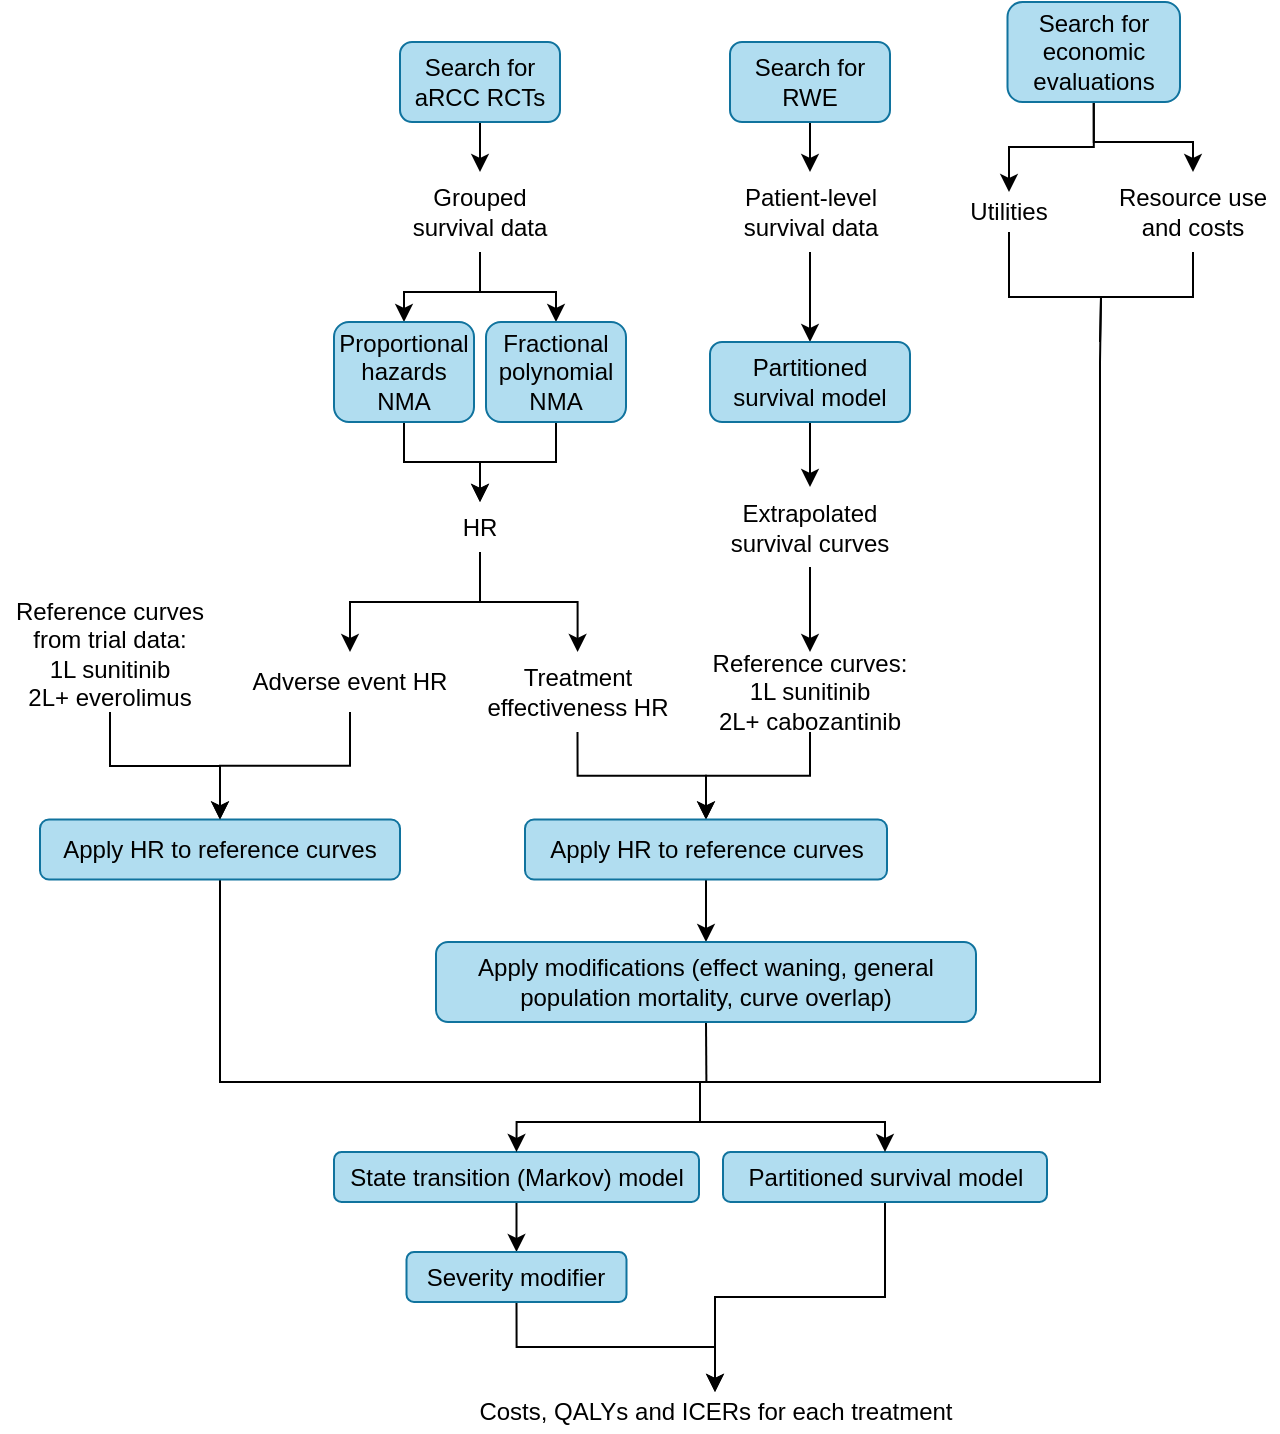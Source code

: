 <mxfile version="24.7.14">
  <diagram name="Page-1" id="BF-N7P3xVQ1ct8htm8zQ">
    <mxGraphModel dx="1728" dy="983" grid="1" gridSize="10" guides="1" tooltips="1" connect="1" arrows="1" fold="1" page="1" pageScale="1" pageWidth="827" pageHeight="1169" math="0" shadow="0">
      <root>
        <mxCell id="0" />
        <mxCell id="1" parent="0" />
        <mxCell id="GD9V4fitGBC-ALgtH1Ub-1" style="edgeStyle=orthogonalEdgeStyle;rounded=0;orthogonalLoop=1;jettySize=auto;html=1;exitX=0.5;exitY=1;exitDx=0;exitDy=0;entryX=0.5;entryY=0;entryDx=0;entryDy=0;" edge="1" parent="1" source="tepPoc68Ynostsxfefrb-6" target="tepPoc68Ynostsxfefrb-7">
          <mxGeometry relative="1" as="geometry" />
        </mxCell>
        <mxCell id="tepPoc68Ynostsxfefrb-6" value="Search for aRCC RCTs" style="rounded=1;whiteSpace=wrap;html=1;fillColor=#b1ddf0;strokeColor=#10739e;" parent="1" vertex="1">
          <mxGeometry x="210" y="30" width="80" height="40" as="geometry" />
        </mxCell>
        <mxCell id="GD9V4fitGBC-ALgtH1Ub-2" style="edgeStyle=orthogonalEdgeStyle;rounded=0;orthogonalLoop=1;jettySize=auto;html=1;exitX=0.5;exitY=1;exitDx=0;exitDy=0;" edge="1" parent="1" source="tepPoc68Ynostsxfefrb-7" target="tepPoc68Ynostsxfefrb-9">
          <mxGeometry relative="1" as="geometry" />
        </mxCell>
        <mxCell id="GD9V4fitGBC-ALgtH1Ub-3" style="edgeStyle=orthogonalEdgeStyle;rounded=0;orthogonalLoop=1;jettySize=auto;html=1;exitX=0.5;exitY=1;exitDx=0;exitDy=0;entryX=0.5;entryY=0;entryDx=0;entryDy=0;" edge="1" parent="1" source="tepPoc68Ynostsxfefrb-7" target="tepPoc68Ynostsxfefrb-10">
          <mxGeometry relative="1" as="geometry" />
        </mxCell>
        <mxCell id="tepPoc68Ynostsxfefrb-7" value="Grouped survival data" style="rounded=1;whiteSpace=wrap;html=1;fillColor=none;strokeColor=none;" parent="1" vertex="1">
          <mxGeometry x="205" y="95" width="90" height="40" as="geometry" />
        </mxCell>
        <mxCell id="GD9V4fitGBC-ALgtH1Ub-4" style="edgeStyle=orthogonalEdgeStyle;rounded=0;orthogonalLoop=1;jettySize=auto;html=1;exitX=0.5;exitY=1;exitDx=0;exitDy=0;" edge="1" parent="1" source="tepPoc68Ynostsxfefrb-9" target="tepPoc68Ynostsxfefrb-11">
          <mxGeometry relative="1" as="geometry" />
        </mxCell>
        <mxCell id="tepPoc68Ynostsxfefrb-9" value="Proportional hazards NMA" style="rounded=1;whiteSpace=wrap;html=1;fillColor=#b1ddf0;strokeColor=#10739e;" parent="1" vertex="1">
          <mxGeometry x="177" y="170" width="70" height="50" as="geometry" />
        </mxCell>
        <mxCell id="GD9V4fitGBC-ALgtH1Ub-11" style="edgeStyle=orthogonalEdgeStyle;rounded=0;orthogonalLoop=1;jettySize=auto;html=1;exitX=0.5;exitY=1;exitDx=0;exitDy=0;entryX=0.5;entryY=0;entryDx=0;entryDy=0;" edge="1" parent="1" source="tepPoc68Ynostsxfefrb-10" target="tepPoc68Ynostsxfefrb-11">
          <mxGeometry relative="1" as="geometry" />
        </mxCell>
        <mxCell id="tepPoc68Ynostsxfefrb-10" value="Fractional polynomial NMA" style="rounded=1;whiteSpace=wrap;html=1;fillColor=#b1ddf0;strokeColor=#10739e;" parent="1" vertex="1">
          <mxGeometry x="253" y="170" width="70" height="50" as="geometry" />
        </mxCell>
        <mxCell id="GD9V4fitGBC-ALgtH1Ub-9" style="edgeStyle=orthogonalEdgeStyle;rounded=0;orthogonalLoop=1;jettySize=auto;html=1;exitX=0.5;exitY=1;exitDx=0;exitDy=0;" edge="1" parent="1" source="tepPoc68Ynostsxfefrb-11" target="tepPoc68Ynostsxfefrb-46">
          <mxGeometry relative="1" as="geometry" />
        </mxCell>
        <mxCell id="GD9V4fitGBC-ALgtH1Ub-10" style="edgeStyle=orthogonalEdgeStyle;rounded=0;orthogonalLoop=1;jettySize=auto;html=1;exitX=0.5;exitY=1;exitDx=0;exitDy=0;" edge="1" parent="1" source="tepPoc68Ynostsxfefrb-11" target="tepPoc68Ynostsxfefrb-38">
          <mxGeometry relative="1" as="geometry" />
        </mxCell>
        <mxCell id="tepPoc68Ynostsxfefrb-11" value="HR" style="rounded=1;whiteSpace=wrap;html=1;fillColor=none;strokeColor=none;" parent="1" vertex="1">
          <mxGeometry x="230" y="260" width="40" height="25" as="geometry" />
        </mxCell>
        <mxCell id="GD9V4fitGBC-ALgtH1Ub-17" style="edgeStyle=orthogonalEdgeStyle;rounded=0;orthogonalLoop=1;jettySize=auto;html=1;exitX=0.5;exitY=1;exitDx=0;exitDy=0;entryX=0.5;entryY=0;entryDx=0;entryDy=0;" edge="1" parent="1" source="tepPoc68Ynostsxfefrb-13" target="tepPoc68Ynostsxfefrb-14">
          <mxGeometry relative="1" as="geometry" />
        </mxCell>
        <mxCell id="tepPoc68Ynostsxfefrb-13" value="Search for RWE" style="rounded=1;whiteSpace=wrap;html=1;fillColor=#b1ddf0;strokeColor=#10739e;" parent="1" vertex="1">
          <mxGeometry x="375" y="30" width="80" height="40" as="geometry" />
        </mxCell>
        <mxCell id="GD9V4fitGBC-ALgtH1Ub-16" style="edgeStyle=orthogonalEdgeStyle;rounded=0;orthogonalLoop=1;jettySize=auto;html=1;exitX=0.5;exitY=1;exitDx=0;exitDy=0;entryX=0.5;entryY=0;entryDx=0;entryDy=0;" edge="1" parent="1" source="tepPoc68Ynostsxfefrb-14" target="tepPoc68Ynostsxfefrb-15">
          <mxGeometry relative="1" as="geometry" />
        </mxCell>
        <mxCell id="tepPoc68Ynostsxfefrb-14" value="Patient-level survival data" style="rounded=1;whiteSpace=wrap;html=1;fillColor=none;strokeColor=none;" parent="1" vertex="1">
          <mxGeometry x="372.5" y="95" width="85" height="40" as="geometry" />
        </mxCell>
        <mxCell id="GD9V4fitGBC-ALgtH1Ub-15" style="edgeStyle=orthogonalEdgeStyle;rounded=0;orthogonalLoop=1;jettySize=auto;html=1;exitX=0.5;exitY=1;exitDx=0;exitDy=0;" edge="1" parent="1" source="tepPoc68Ynostsxfefrb-15" target="tepPoc68Ynostsxfefrb-16">
          <mxGeometry relative="1" as="geometry" />
        </mxCell>
        <mxCell id="tepPoc68Ynostsxfefrb-15" value="Partitioned survival model" style="rounded=1;whiteSpace=wrap;html=1;fillColor=#b1ddf0;strokeColor=#10739e;" parent="1" vertex="1">
          <mxGeometry x="365" y="180" width="100" height="40" as="geometry" />
        </mxCell>
        <mxCell id="GD9V4fitGBC-ALgtH1Ub-14" style="edgeStyle=orthogonalEdgeStyle;rounded=0;orthogonalLoop=1;jettySize=auto;html=1;exitX=0.5;exitY=1;exitDx=0;exitDy=0;entryX=0.5;entryY=0;entryDx=0;entryDy=0;" edge="1" parent="1" source="tepPoc68Ynostsxfefrb-16" target="tepPoc68Ynostsxfefrb-36">
          <mxGeometry relative="1" as="geometry" />
        </mxCell>
        <mxCell id="tepPoc68Ynostsxfefrb-16" value="Extrapolated survival curves" style="rounded=1;whiteSpace=wrap;html=1;fillColor=none;strokeColor=none;" parent="1" vertex="1">
          <mxGeometry x="365" y="252.5" width="100" height="40" as="geometry" />
        </mxCell>
        <mxCell id="GD9V4fitGBC-ALgtH1Ub-13" style="edgeStyle=orthogonalEdgeStyle;rounded=0;orthogonalLoop=1;jettySize=auto;html=1;exitX=0.5;exitY=1;exitDx=0;exitDy=0;entryX=0.5;entryY=0;entryDx=0;entryDy=0;" edge="1" parent="1" source="tepPoc68Ynostsxfefrb-36" target="tepPoc68Ynostsxfefrb-39">
          <mxGeometry relative="1" as="geometry" />
        </mxCell>
        <mxCell id="tepPoc68Ynostsxfefrb-36" value="Reference curves:&lt;div&gt;1L sunitinib&lt;/div&gt;&lt;div&gt;2L+ cabozantinib&lt;/div&gt;" style="rounded=1;whiteSpace=wrap;html=1;fillColor=none;strokeColor=none;" parent="1" vertex="1">
          <mxGeometry x="350" y="335" width="130" height="40" as="geometry" />
        </mxCell>
        <mxCell id="GD9V4fitGBC-ALgtH1Ub-8" style="edgeStyle=orthogonalEdgeStyle;rounded=0;orthogonalLoop=1;jettySize=auto;html=1;exitX=0.5;exitY=1;exitDx=0;exitDy=0;" edge="1" parent="1" source="tepPoc68Ynostsxfefrb-38" target="tepPoc68Ynostsxfefrb-39">
          <mxGeometry relative="1" as="geometry" />
        </mxCell>
        <mxCell id="tepPoc68Ynostsxfefrb-38" value="Treatment effectiveness HR" style="rounded=1;whiteSpace=wrap;html=1;fillColor=none;strokeColor=none;" parent="1" vertex="1">
          <mxGeometry x="243.75" y="335" width="110" height="40" as="geometry" />
        </mxCell>
        <mxCell id="GD9V4fitGBC-ALgtH1Ub-18" style="edgeStyle=orthogonalEdgeStyle;rounded=0;orthogonalLoop=1;jettySize=auto;html=1;exitX=0.5;exitY=1;exitDx=0;exitDy=0;entryX=0.5;entryY=0;entryDx=0;entryDy=0;" edge="1" parent="1" source="tepPoc68Ynostsxfefrb-39" target="tepPoc68Ynostsxfefrb-40">
          <mxGeometry relative="1" as="geometry" />
        </mxCell>
        <mxCell id="tepPoc68Ynostsxfefrb-39" value="Apply HR to reference curves" style="rounded=1;whiteSpace=wrap;html=1;fillColor=#b1ddf0;strokeColor=#10739e;" parent="1" vertex="1">
          <mxGeometry x="272.5" y="418.75" width="181" height="30" as="geometry" />
        </mxCell>
        <mxCell id="GD9V4fitGBC-ALgtH1Ub-33" style="edgeStyle=orthogonalEdgeStyle;rounded=0;orthogonalLoop=1;jettySize=auto;html=1;exitX=0.5;exitY=1;exitDx=0;exitDy=0;endArrow=none;endFill=0;" edge="1" parent="1" source="tepPoc68Ynostsxfefrb-40">
          <mxGeometry relative="1" as="geometry">
            <mxPoint x="363.2" y="550" as="targetPoint" />
          </mxGeometry>
        </mxCell>
        <mxCell id="tepPoc68Ynostsxfefrb-40" value="Apply modifications (effect waning, general population mortality, curve overlap)" style="rounded=1;whiteSpace=wrap;html=1;fillColor=#b1ddf0;strokeColor=#10739e;" parent="1" vertex="1">
          <mxGeometry x="228" y="480" width="270" height="40" as="geometry" />
        </mxCell>
        <mxCell id="GD9V4fitGBC-ALgtH1Ub-12" style="edgeStyle=orthogonalEdgeStyle;rounded=0;orthogonalLoop=1;jettySize=auto;html=1;exitX=0.5;exitY=1;exitDx=0;exitDy=0;entryX=0.5;entryY=0;entryDx=0;entryDy=0;" edge="1" parent="1" source="tepPoc68Ynostsxfefrb-46" target="tepPoc68Ynostsxfefrb-48">
          <mxGeometry relative="1" as="geometry" />
        </mxCell>
        <mxCell id="tepPoc68Ynostsxfefrb-46" value="Adverse event HR" style="rounded=1;whiteSpace=wrap;html=1;fillColor=none;strokeColor=none;" parent="1" vertex="1">
          <mxGeometry x="130" y="335" width="110" height="30" as="geometry" />
        </mxCell>
        <mxCell id="GD9V4fitGBC-ALgtH1Ub-26" style="edgeStyle=orthogonalEdgeStyle;rounded=0;orthogonalLoop=1;jettySize=auto;html=1;exitX=0.5;exitY=1;exitDx=0;exitDy=0;endArrow=none;endFill=0;" edge="1" parent="1" source="tepPoc68Ynostsxfefrb-48">
          <mxGeometry relative="1" as="geometry">
            <mxPoint x="370" y="550" as="targetPoint" />
            <Array as="points">
              <mxPoint x="120" y="550" />
            </Array>
          </mxGeometry>
        </mxCell>
        <mxCell id="tepPoc68Ynostsxfefrb-48" value="Apply HR to reference curves" style="rounded=1;whiteSpace=wrap;html=1;fillColor=#b1ddf0;strokeColor=#10739e;" parent="1" vertex="1">
          <mxGeometry x="30" y="418.75" width="180" height="30" as="geometry" />
        </mxCell>
        <mxCell id="GD9V4fitGBC-ALgtH1Ub-28" style="edgeStyle=orthogonalEdgeStyle;rounded=0;orthogonalLoop=1;jettySize=auto;html=1;exitX=0.5;exitY=1;exitDx=0;exitDy=0;endArrow=none;endFill=0;" edge="1" parent="1" source="tepPoc68Ynostsxfefrb-50">
          <mxGeometry relative="1" as="geometry">
            <mxPoint x="560" y="180" as="targetPoint" />
          </mxGeometry>
        </mxCell>
        <mxCell id="tepPoc68Ynostsxfefrb-50" value="Resource use and costs" style="rounded=1;whiteSpace=wrap;html=1;fillColor=none;strokeColor=none;" parent="1" vertex="1">
          <mxGeometry x="564" y="95" width="85" height="40" as="geometry" />
        </mxCell>
        <mxCell id="GD9V4fitGBC-ALgtH1Ub-20" style="edgeStyle=orthogonalEdgeStyle;rounded=0;orthogonalLoop=1;jettySize=auto;html=1;exitX=0.5;exitY=1;exitDx=0;exitDy=0;entryX=0.5;entryY=0;entryDx=0;entryDy=0;" edge="1" parent="1" source="tepPoc68Ynostsxfefrb-52" target="tepPoc68Ynostsxfefrb-54">
          <mxGeometry relative="1" as="geometry" />
        </mxCell>
        <mxCell id="GD9V4fitGBC-ALgtH1Ub-21" style="edgeStyle=orthogonalEdgeStyle;rounded=0;orthogonalLoop=1;jettySize=auto;html=1;exitX=0.5;exitY=1;exitDx=0;exitDy=0;" edge="1" parent="1" source="tepPoc68Ynostsxfefrb-52" target="tepPoc68Ynostsxfefrb-50">
          <mxGeometry relative="1" as="geometry" />
        </mxCell>
        <mxCell id="tepPoc68Ynostsxfefrb-52" value="Search for economic evaluations" style="rounded=1;whiteSpace=wrap;html=1;fillColor=#b1ddf0;strokeColor=#10739e;" parent="1" vertex="1">
          <mxGeometry x="513.75" y="10" width="86.25" height="50" as="geometry" />
        </mxCell>
        <mxCell id="GD9V4fitGBC-ALgtH1Ub-27" style="edgeStyle=orthogonalEdgeStyle;rounded=0;orthogonalLoop=1;jettySize=auto;html=1;exitX=0.5;exitY=1;exitDx=0;exitDy=0;endArrow=none;endFill=0;" edge="1" parent="1" source="tepPoc68Ynostsxfefrb-54">
          <mxGeometry relative="1" as="geometry">
            <mxPoint x="560" y="190" as="targetPoint" />
          </mxGeometry>
        </mxCell>
        <mxCell id="tepPoc68Ynostsxfefrb-54" value="Utilities" style="rounded=1;whiteSpace=wrap;html=1;fillColor=none;strokeColor=none;" parent="1" vertex="1">
          <mxGeometry x="490" y="105" width="49" height="20" as="geometry" />
        </mxCell>
        <mxCell id="GD9V4fitGBC-ALgtH1Ub-22" style="edgeStyle=orthogonalEdgeStyle;rounded=0;orthogonalLoop=1;jettySize=auto;html=1;exitX=0.5;exitY=1;exitDx=0;exitDy=0;entryX=0.5;entryY=0;entryDx=0;entryDy=0;" edge="1" parent="1" source="tepPoc68Ynostsxfefrb-56" target="tepPoc68Ynostsxfefrb-71">
          <mxGeometry relative="1" as="geometry" />
        </mxCell>
        <mxCell id="tepPoc68Ynostsxfefrb-56" value="State transition (Markov) model" style="rounded=1;whiteSpace=wrap;html=1;fillColor=#b1ddf0;strokeColor=#10739e;" parent="1" vertex="1">
          <mxGeometry x="177" y="585" width="182.5" height="25" as="geometry" />
        </mxCell>
        <mxCell id="GD9V4fitGBC-ALgtH1Ub-24" style="edgeStyle=orthogonalEdgeStyle;rounded=0;orthogonalLoop=1;jettySize=auto;html=1;exitX=0.5;exitY=1;exitDx=0;exitDy=0;entryX=0.5;entryY=0;entryDx=0;entryDy=0;" edge="1" parent="1" source="tepPoc68Ynostsxfefrb-57" target="tepPoc68Ynostsxfefrb-58">
          <mxGeometry relative="1" as="geometry" />
        </mxCell>
        <mxCell id="tepPoc68Ynostsxfefrb-57" value="Partitioned survival model" style="rounded=1;whiteSpace=wrap;html=1;fillColor=#b1ddf0;strokeColor=#10739e;" parent="1" vertex="1">
          <mxGeometry x="371.5" y="585" width="162" height="25" as="geometry" />
        </mxCell>
        <mxCell id="tepPoc68Ynostsxfefrb-58" value="Costs, QALYs and ICERs for each treatment" style="rounded=0;whiteSpace=wrap;html=1;fillColor=none;strokeColor=none;" parent="1" vertex="1">
          <mxGeometry x="247.5" y="705" width="240" height="20" as="geometry" />
        </mxCell>
        <mxCell id="GD9V4fitGBC-ALgtH1Ub-6" style="edgeStyle=orthogonalEdgeStyle;rounded=0;orthogonalLoop=1;jettySize=auto;html=1;exitX=0.5;exitY=1;exitDx=0;exitDy=0;entryX=0.5;entryY=0;entryDx=0;entryDy=0;" edge="1" parent="1" source="tepPoc68Ynostsxfefrb-69" target="tepPoc68Ynostsxfefrb-48">
          <mxGeometry relative="1" as="geometry" />
        </mxCell>
        <mxCell id="tepPoc68Ynostsxfefrb-69" value="Reference curves from trial data:&lt;div&gt;1L sunitinib&lt;/div&gt;&lt;div&gt;2L+ everolimus&lt;/div&gt;" style="rounded=1;whiteSpace=wrap;html=1;fillColor=none;strokeColor=none;" parent="1" vertex="1">
          <mxGeometry x="10" y="306.25" width="110" height="58.75" as="geometry" />
        </mxCell>
        <mxCell id="GD9V4fitGBC-ALgtH1Ub-23" style="edgeStyle=orthogonalEdgeStyle;rounded=0;orthogonalLoop=1;jettySize=auto;html=1;exitX=0.5;exitY=1;exitDx=0;exitDy=0;" edge="1" parent="1" source="tepPoc68Ynostsxfefrb-71" target="tepPoc68Ynostsxfefrb-58">
          <mxGeometry relative="1" as="geometry" />
        </mxCell>
        <mxCell id="tepPoc68Ynostsxfefrb-71" value="Severity modifier" style="rounded=1;whiteSpace=wrap;html=1;fillColor=#b1ddf0;strokeColor=#10739e;" parent="1" vertex="1">
          <mxGeometry x="213.25" y="635" width="110" height="25" as="geometry" />
        </mxCell>
        <mxCell id="GD9V4fitGBC-ALgtH1Ub-29" value="" style="endArrow=none;html=1;rounded=0;edgeStyle=orthogonalEdgeStyle;endFill=0;" edge="1" parent="1">
          <mxGeometry width="50" height="50" relative="1" as="geometry">
            <mxPoint x="560" y="190" as="sourcePoint" />
            <mxPoint x="370" y="550" as="targetPoint" />
            <Array as="points">
              <mxPoint x="560" y="550" />
            </Array>
          </mxGeometry>
        </mxCell>
        <mxCell id="GD9V4fitGBC-ALgtH1Ub-30" value="" style="endArrow=classic;html=1;rounded=0;entryX=0.5;entryY=0;entryDx=0;entryDy=0;edgeStyle=orthogonalEdgeStyle;" edge="1" parent="1" target="tepPoc68Ynostsxfefrb-56">
          <mxGeometry width="50" height="50" relative="1" as="geometry">
            <mxPoint x="360" y="550" as="sourcePoint" />
            <mxPoint x="600" y="370" as="targetPoint" />
            <Array as="points">
              <mxPoint x="360" y="570" />
              <mxPoint x="268" y="570" />
            </Array>
          </mxGeometry>
        </mxCell>
        <mxCell id="GD9V4fitGBC-ALgtH1Ub-31" value="" style="endArrow=classic;html=1;rounded=0;entryX=0.5;entryY=0;entryDx=0;entryDy=0;edgeStyle=orthogonalEdgeStyle;" edge="1" parent="1" target="tepPoc68Ynostsxfefrb-57">
          <mxGeometry width="50" height="50" relative="1" as="geometry">
            <mxPoint x="360" y="550" as="sourcePoint" />
            <mxPoint x="580" y="520" as="targetPoint" />
            <Array as="points">
              <mxPoint x="360" y="570" />
              <mxPoint x="453" y="570" />
            </Array>
          </mxGeometry>
        </mxCell>
      </root>
    </mxGraphModel>
  </diagram>
</mxfile>
